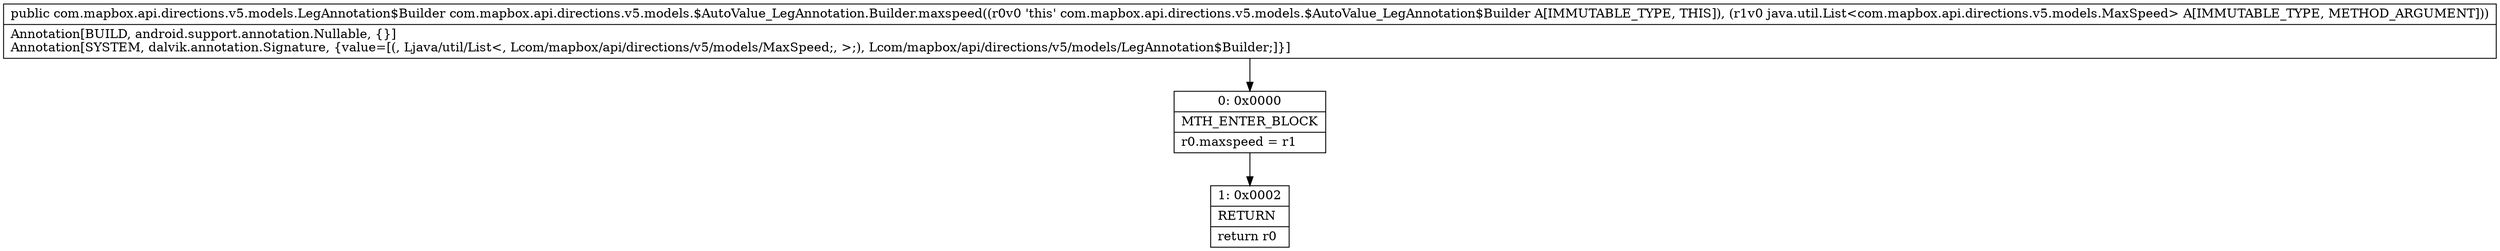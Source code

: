 digraph "CFG forcom.mapbox.api.directions.v5.models.$AutoValue_LegAnnotation.Builder.maxspeed(Ljava\/util\/List;)Lcom\/mapbox\/api\/directions\/v5\/models\/LegAnnotation$Builder;" {
Node_0 [shape=record,label="{0\:\ 0x0000|MTH_ENTER_BLOCK\l|r0.maxspeed = r1\l}"];
Node_1 [shape=record,label="{1\:\ 0x0002|RETURN\l|return r0\l}"];
MethodNode[shape=record,label="{public com.mapbox.api.directions.v5.models.LegAnnotation$Builder com.mapbox.api.directions.v5.models.$AutoValue_LegAnnotation.Builder.maxspeed((r0v0 'this' com.mapbox.api.directions.v5.models.$AutoValue_LegAnnotation$Builder A[IMMUTABLE_TYPE, THIS]), (r1v0 java.util.List\<com.mapbox.api.directions.v5.models.MaxSpeed\> A[IMMUTABLE_TYPE, METHOD_ARGUMENT]))  | Annotation[BUILD, android.support.annotation.Nullable, \{\}]\lAnnotation[SYSTEM, dalvik.annotation.Signature, \{value=[(, Ljava\/util\/List\<, Lcom\/mapbox\/api\/directions\/v5\/models\/MaxSpeed;, \>;), Lcom\/mapbox\/api\/directions\/v5\/models\/LegAnnotation$Builder;]\}]\l}"];
MethodNode -> Node_0;
Node_0 -> Node_1;
}

